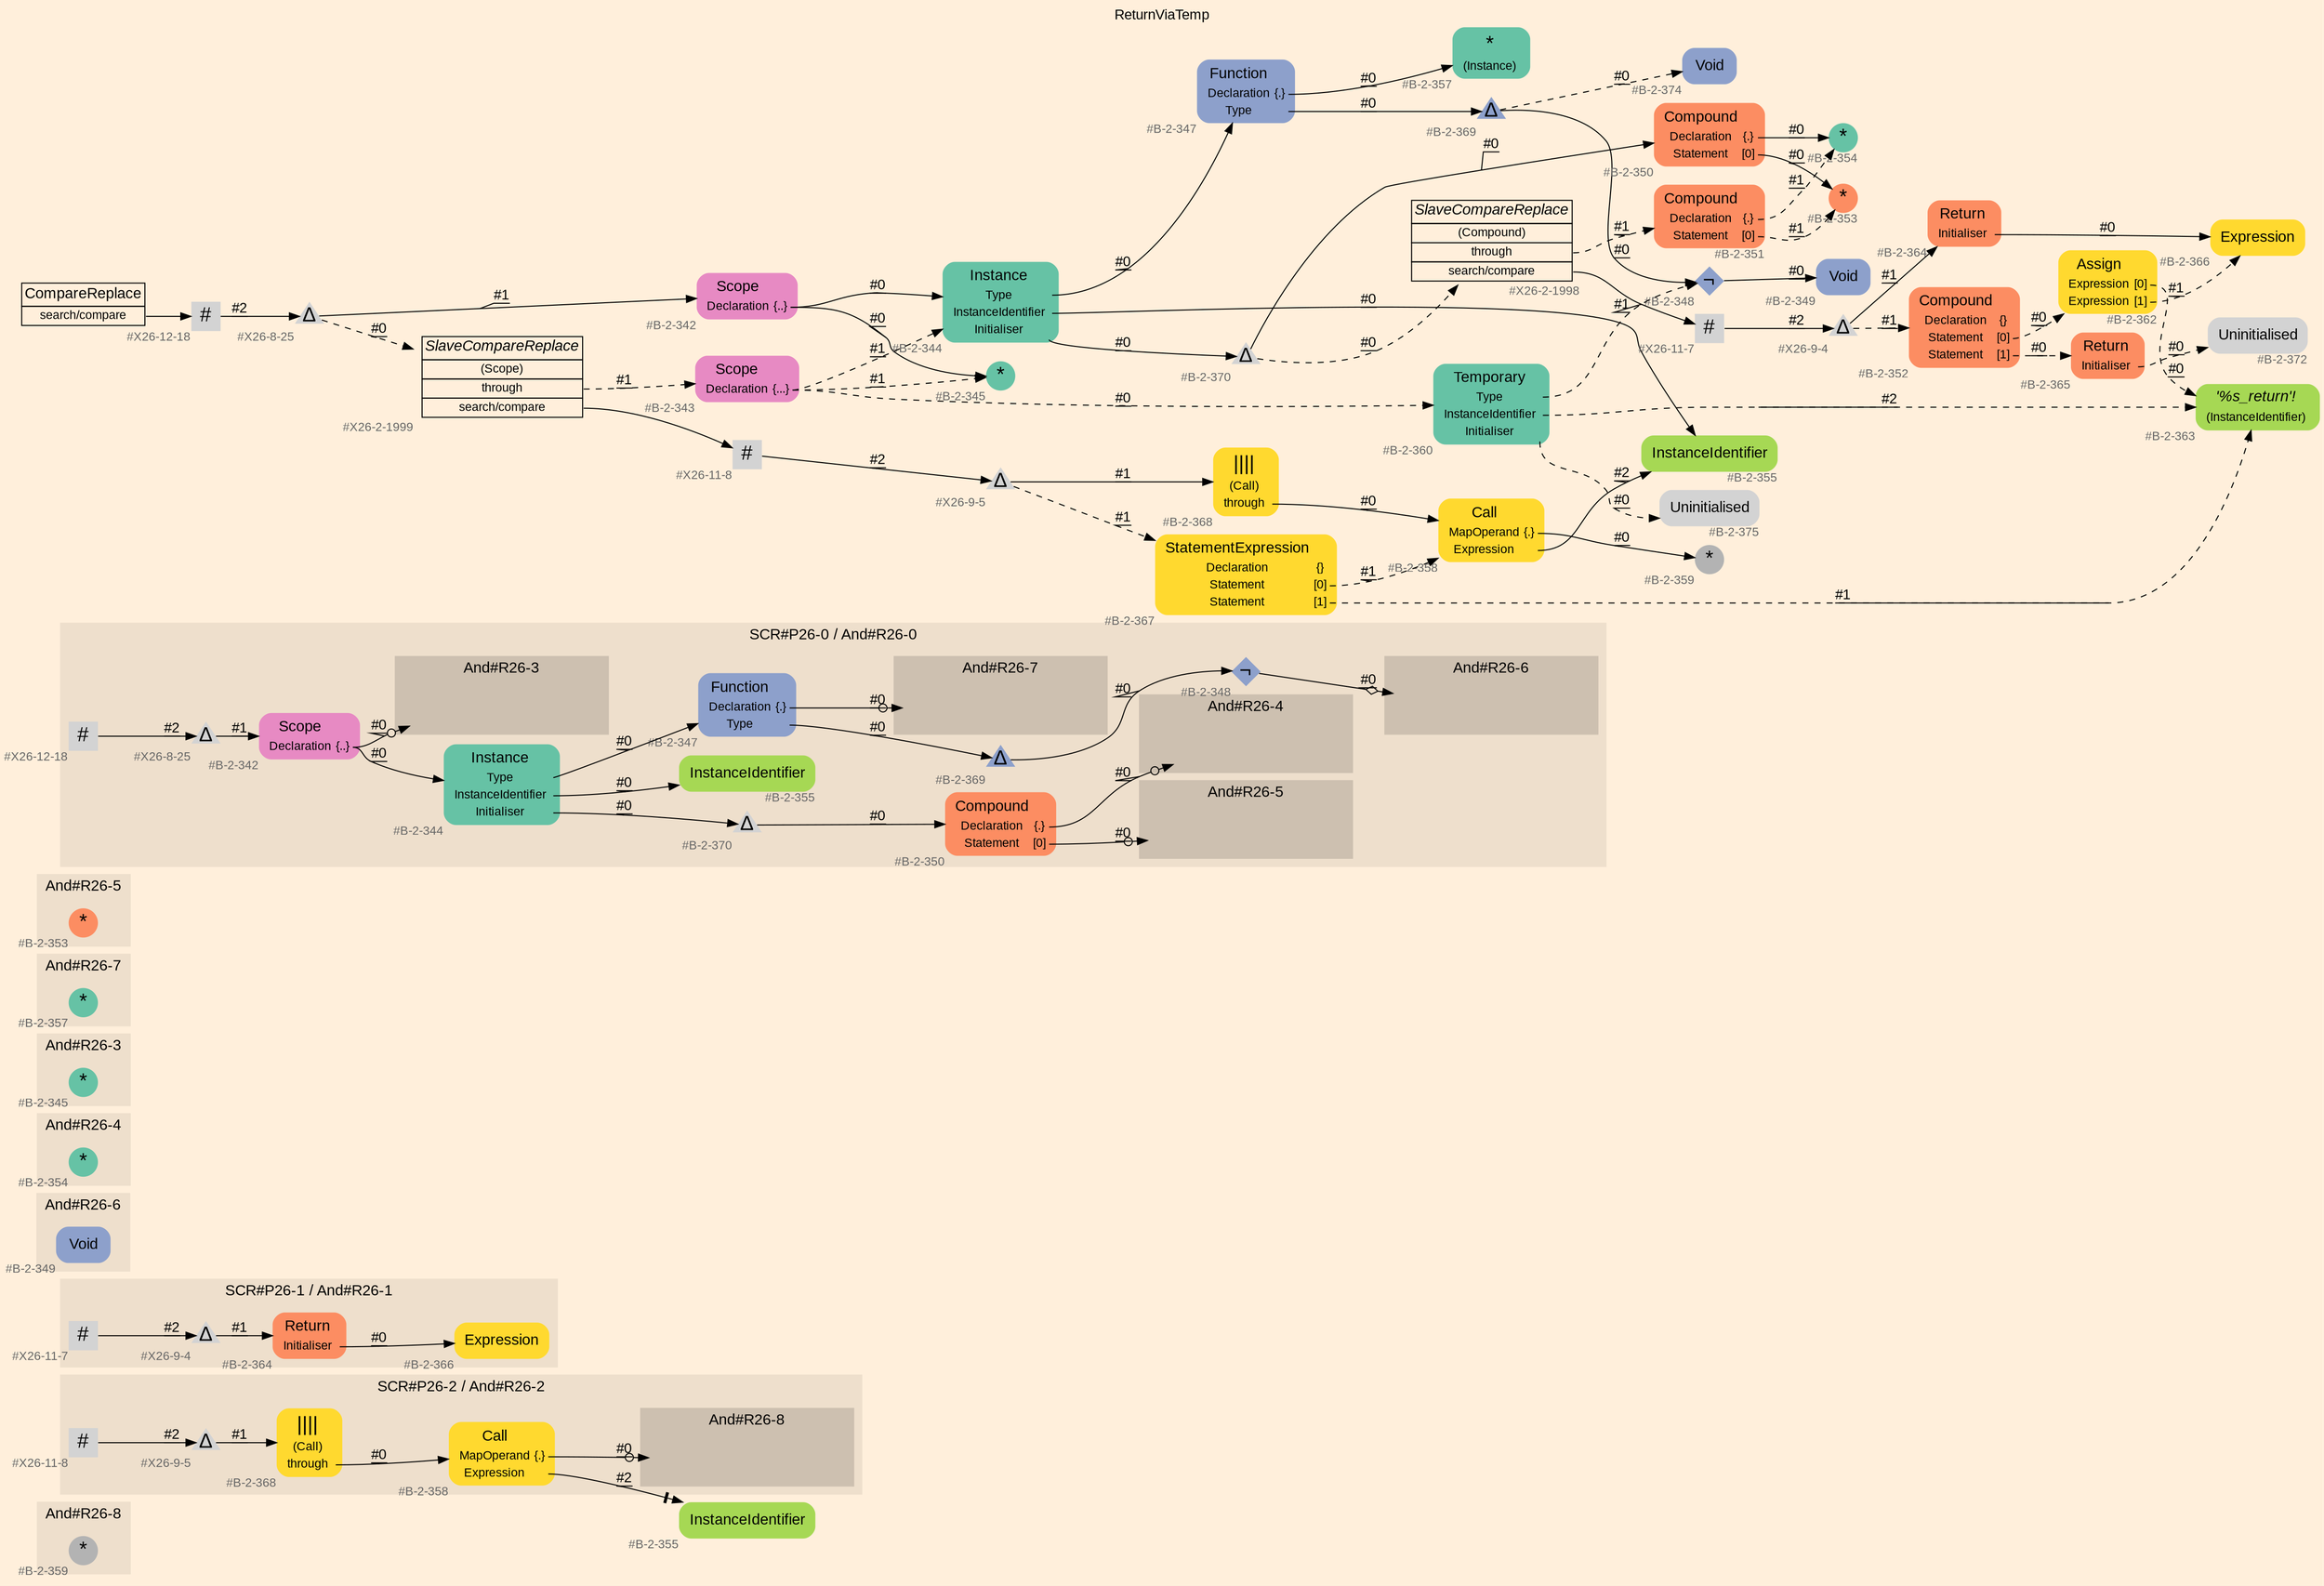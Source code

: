 digraph "ReturnViaTemp" {
label = "ReturnViaTemp"
labelloc = t
graph [
    rankdir = "LR"
    ranksep = 0.3
    bgcolor = antiquewhite1
    color = black
    fontcolor = black
    fontname = "Arial"
];
node [
    fontname = "Arial"
];
edge [
    fontname = "Arial"
];

// -------------------- figure And#R26-8 --------------------
// -------- region And#R26-8 ----------
subgraph "clusterAnd#R26-8" {
    label = "And#R26-8"
    style = "filled"
    color = antiquewhite2
    fontsize = "15"
    // -------- block And#R26-8/#B-2-359 ----------
    "And#R26-8/#B-2-359" [
        fillcolor = "/set28/8"
        xlabel = "#B-2-359"
        fontsize = "12"
        fontcolor = grey40
        shape = "circle"
        label = <<FONT COLOR="black" POINT-SIZE="20">*</FONT>>
        style = "filled"
        penwidth = 0.0
        fixedsize = true
        width = 0.4
        height = 0.4
    ];
    
}


// -------------------- figure And#R26-2 --------------------
// -------- region And#R26-2 ----------
subgraph "clusterAnd#R26-2" {
    label = "SCR#P26-2 / And#R26-2"
    style = "filled"
    color = antiquewhite2
    fontsize = "15"
    // -------- block And#R26-2/#B-2-368 ----------
    "And#R26-2/#B-2-368" [
        fillcolor = "/set28/6"
        xlabel = "#B-2-368"
        fontsize = "12"
        fontcolor = grey40
        shape = "plaintext"
        label = <<TABLE BORDER="0" CELLBORDER="0" CELLSPACING="0">
         <TR><TD><FONT COLOR="black" POINT-SIZE="20">||||</FONT></TD></TR>
         <TR><TD><FONT COLOR="black" POINT-SIZE="12">(Call)</FONT></TD><TD PORT="port0"></TD></TR>
         <TR><TD><FONT COLOR="black" POINT-SIZE="12">through</FONT></TD><TD PORT="port1"></TD></TR>
        </TABLE>>
        style = "rounded,filled"
    ];
    
    // -------- block And#R26-2/#B-2-358 ----------
    "And#R26-2/#B-2-358" [
        fillcolor = "/set28/6"
        xlabel = "#B-2-358"
        fontsize = "12"
        fontcolor = grey40
        shape = "plaintext"
        label = <<TABLE BORDER="0" CELLBORDER="0" CELLSPACING="0">
         <TR><TD><FONT COLOR="black" POINT-SIZE="15">Call</FONT></TD></TR>
         <TR><TD><FONT COLOR="black" POINT-SIZE="12">MapOperand</FONT></TD><TD PORT="port0"><FONT COLOR="black" POINT-SIZE="12">{.}</FONT></TD></TR>
         <TR><TD><FONT COLOR="black" POINT-SIZE="12">Expression</FONT></TD><TD PORT="port1"></TD></TR>
        </TABLE>>
        style = "rounded,filled"
    ];
    
    // -------- block And#R26-2/#X26-11-8 ----------
    "And#R26-2/#X26-11-8" [
        xlabel = "#X26-11-8"
        fontsize = "12"
        fontcolor = grey40
        shape = "square"
        label = <<FONT COLOR="black" POINT-SIZE="20">#</FONT>>
        style = "filled"
        penwidth = 0.0
        fixedsize = true
        width = 0.4
        height = 0.4
    ];
    
    // -------- block And#R26-2/#X26-9-5 ----------
    "And#R26-2/#X26-9-5" [
        xlabel = "#X26-9-5"
        fontsize = "12"
        fontcolor = grey40
        shape = "triangle"
        label = <<FONT COLOR="black" POINT-SIZE="20">Δ</FONT>>
        style = "filled"
        penwidth = 0.0
        fixedsize = true
        width = 0.4
        height = 0.4
    ];
    
    // -------- region And#R26-2/And#R26-8 ----------
    subgraph "clusterAnd#R26-2/And#R26-8" {
        label = "And#R26-8"
        style = "filled"
        color = antiquewhite3
        fontsize = "15"
        // -------- block And#R26-2/And#R26-8/#B-2-359 ----------
        "And#R26-2/And#R26-8/#B-2-359" [
            fillcolor = "/set28/8"
            xlabel = "#B-2-359"
            fontsize = "12"
            fontcolor = grey40
            shape = "none"
            style = "invisible"
        ];
        
    }
    
}

// -------- block And#R26-2/#B-2-355 ----------
"And#R26-2/#B-2-355" [
    fillcolor = "/set28/5"
    xlabel = "#B-2-355"
    fontsize = "12"
    fontcolor = grey40
    shape = "plaintext"
    label = <<TABLE BORDER="0" CELLBORDER="0" CELLSPACING="0">
     <TR><TD><FONT COLOR="black" POINT-SIZE="15">InstanceIdentifier</FONT></TD></TR>
    </TABLE>>
    style = "rounded,filled"
];

"And#R26-2/#B-2-368":port1 -> "And#R26-2/#B-2-358" [
    label = "#0"
    decorate = true
    color = black
    fontcolor = black
];

"And#R26-2/#B-2-358":port0 -> "And#R26-2/And#R26-8/#B-2-359" [
    arrowhead="normalnoneodot"
    label = "#0"
    decorate = true
    color = black
    fontcolor = black
];

"And#R26-2/#B-2-358":port1 -> "And#R26-2/#B-2-355" [
    arrowhead="normalnonetee"
    label = "#2"
    decorate = true
    color = black
    fontcolor = black
];

"And#R26-2/#X26-11-8" -> "And#R26-2/#X26-9-5" [
    label = "#2"
    decorate = true
    color = black
    fontcolor = black
];

"And#R26-2/#X26-9-5" -> "And#R26-2/#B-2-368" [
    label = "#1"
    decorate = true
    color = black
    fontcolor = black
];


// -------------------- figure And#R26-1 --------------------
// -------- region And#R26-1 ----------
subgraph "clusterAnd#R26-1" {
    label = "SCR#P26-1 / And#R26-1"
    style = "filled"
    color = antiquewhite2
    fontsize = "15"
    // -------- block And#R26-1/#B-2-366 ----------
    "And#R26-1/#B-2-366" [
        fillcolor = "/set28/6"
        xlabel = "#B-2-366"
        fontsize = "12"
        fontcolor = grey40
        shape = "plaintext"
        label = <<TABLE BORDER="0" CELLBORDER="0" CELLSPACING="0">
         <TR><TD><FONT COLOR="black" POINT-SIZE="15">Expression</FONT></TD></TR>
        </TABLE>>
        style = "rounded,filled"
    ];
    
    // -------- block And#R26-1/#X26-11-7 ----------
    "And#R26-1/#X26-11-7" [
        xlabel = "#X26-11-7"
        fontsize = "12"
        fontcolor = grey40
        shape = "square"
        label = <<FONT COLOR="black" POINT-SIZE="20">#</FONT>>
        style = "filled"
        penwidth = 0.0
        fixedsize = true
        width = 0.4
        height = 0.4
    ];
    
    // -------- block And#R26-1/#B-2-364 ----------
    "And#R26-1/#B-2-364" [
        fillcolor = "/set28/2"
        xlabel = "#B-2-364"
        fontsize = "12"
        fontcolor = grey40
        shape = "plaintext"
        label = <<TABLE BORDER="0" CELLBORDER="0" CELLSPACING="0">
         <TR><TD><FONT COLOR="black" POINT-SIZE="15">Return</FONT></TD></TR>
         <TR><TD><FONT COLOR="black" POINT-SIZE="12">Initialiser</FONT></TD><TD PORT="port0"></TD></TR>
        </TABLE>>
        style = "rounded,filled"
    ];
    
    // -------- block And#R26-1/#X26-9-4 ----------
    "And#R26-1/#X26-9-4" [
        xlabel = "#X26-9-4"
        fontsize = "12"
        fontcolor = grey40
        shape = "triangle"
        label = <<FONT COLOR="black" POINT-SIZE="20">Δ</FONT>>
        style = "filled"
        penwidth = 0.0
        fixedsize = true
        width = 0.4
        height = 0.4
    ];
    
}

"And#R26-1/#X26-11-7" -> "And#R26-1/#X26-9-4" [
    label = "#2"
    decorate = true
    color = black
    fontcolor = black
];

"And#R26-1/#B-2-364":port0 -> "And#R26-1/#B-2-366" [
    label = "#0"
    decorate = true
    color = black
    fontcolor = black
];

"And#R26-1/#X26-9-4" -> "And#R26-1/#B-2-364" [
    label = "#1"
    decorate = true
    color = black
    fontcolor = black
];


// -------------------- figure And#R26-6 --------------------
// -------- region And#R26-6 ----------
subgraph "clusterAnd#R26-6" {
    label = "And#R26-6"
    style = "filled"
    color = antiquewhite2
    fontsize = "15"
    // -------- block And#R26-6/#B-2-349 ----------
    "And#R26-6/#B-2-349" [
        fillcolor = "/set28/3"
        xlabel = "#B-2-349"
        fontsize = "12"
        fontcolor = grey40
        shape = "plaintext"
        label = <<TABLE BORDER="0" CELLBORDER="0" CELLSPACING="0">
         <TR><TD><FONT COLOR="black" POINT-SIZE="15">Void</FONT></TD></TR>
        </TABLE>>
        style = "rounded,filled"
    ];
    
}


// -------------------- figure And#R26-4 --------------------
// -------- region And#R26-4 ----------
subgraph "clusterAnd#R26-4" {
    label = "And#R26-4"
    style = "filled"
    color = antiquewhite2
    fontsize = "15"
    // -------- block And#R26-4/#B-2-354 ----------
    "And#R26-4/#B-2-354" [
        fillcolor = "/set28/1"
        xlabel = "#B-2-354"
        fontsize = "12"
        fontcolor = grey40
        shape = "circle"
        label = <<FONT COLOR="black" POINT-SIZE="20">*</FONT>>
        style = "filled"
        penwidth = 0.0
        fixedsize = true
        width = 0.4
        height = 0.4
    ];
    
}


// -------------------- figure And#R26-3 --------------------
// -------- region And#R26-3 ----------
subgraph "clusterAnd#R26-3" {
    label = "And#R26-3"
    style = "filled"
    color = antiquewhite2
    fontsize = "15"
    // -------- block And#R26-3/#B-2-345 ----------
    "And#R26-3/#B-2-345" [
        fillcolor = "/set28/1"
        xlabel = "#B-2-345"
        fontsize = "12"
        fontcolor = grey40
        shape = "circle"
        label = <<FONT COLOR="black" POINT-SIZE="20">*</FONT>>
        style = "filled"
        penwidth = 0.0
        fixedsize = true
        width = 0.4
        height = 0.4
    ];
    
}


// -------------------- figure And#R26-7 --------------------
// -------- region And#R26-7 ----------
subgraph "clusterAnd#R26-7" {
    label = "And#R26-7"
    style = "filled"
    color = antiquewhite2
    fontsize = "15"
    // -------- block And#R26-7/#B-2-357 ----------
    "And#R26-7/#B-2-357" [
        fillcolor = "/set28/1"
        xlabel = "#B-2-357"
        fontsize = "12"
        fontcolor = grey40
        shape = "circle"
        label = <<FONT COLOR="black" POINT-SIZE="20">*</FONT>>
        style = "filled"
        penwidth = 0.0
        fixedsize = true
        width = 0.4
        height = 0.4
    ];
    
}


// -------------------- figure And#R26-5 --------------------
// -------- region And#R26-5 ----------
subgraph "clusterAnd#R26-5" {
    label = "And#R26-5"
    style = "filled"
    color = antiquewhite2
    fontsize = "15"
    // -------- block And#R26-5/#B-2-353 ----------
    "And#R26-5/#B-2-353" [
        fillcolor = "/set28/2"
        xlabel = "#B-2-353"
        fontsize = "12"
        fontcolor = grey40
        shape = "circle"
        label = <<FONT COLOR="black" POINT-SIZE="20">*</FONT>>
        style = "filled"
        penwidth = 0.0
        fixedsize = true
        width = 0.4
        height = 0.4
    ];
    
}


// -------------------- figure And#R26-0 --------------------
// -------- region And#R26-0 ----------
subgraph "clusterAnd#R26-0" {
    label = "SCR#P26-0 / And#R26-0"
    style = "filled"
    color = antiquewhite2
    fontsize = "15"
    // -------- block And#R26-0/#B-2-342 ----------
    "And#R26-0/#B-2-342" [
        fillcolor = "/set28/4"
        xlabel = "#B-2-342"
        fontsize = "12"
        fontcolor = grey40
        shape = "plaintext"
        label = <<TABLE BORDER="0" CELLBORDER="0" CELLSPACING="0">
         <TR><TD><FONT COLOR="black" POINT-SIZE="15">Scope</FONT></TD></TR>
         <TR><TD><FONT COLOR="black" POINT-SIZE="12">Declaration</FONT></TD><TD PORT="port0"><FONT COLOR="black" POINT-SIZE="12">{..}</FONT></TD></TR>
        </TABLE>>
        style = "rounded,filled"
    ];
    
    // -------- block And#R26-0/#B-2-370 ----------
    "And#R26-0/#B-2-370" [
        xlabel = "#B-2-370"
        fontsize = "12"
        fontcolor = grey40
        shape = "triangle"
        label = <<FONT COLOR="black" POINT-SIZE="20">Δ</FONT>>
        style = "filled"
        penwidth = 0.0
        fixedsize = true
        width = 0.4
        height = 0.4
    ];
    
    // -------- block And#R26-0/#B-2-369 ----------
    "And#R26-0/#B-2-369" [
        fillcolor = "/set28/3"
        xlabel = "#B-2-369"
        fontsize = "12"
        fontcolor = grey40
        shape = "triangle"
        label = <<FONT COLOR="black" POINT-SIZE="20">Δ</FONT>>
        style = "filled"
        penwidth = 0.0
        fixedsize = true
        width = 0.4
        height = 0.4
    ];
    
    // -------- block And#R26-0/#B-2-355 ----------
    "And#R26-0/#B-2-355" [
        fillcolor = "/set28/5"
        xlabel = "#B-2-355"
        fontsize = "12"
        fontcolor = grey40
        shape = "plaintext"
        label = <<TABLE BORDER="0" CELLBORDER="0" CELLSPACING="0">
         <TR><TD><FONT COLOR="black" POINT-SIZE="15">InstanceIdentifier</FONT></TD></TR>
        </TABLE>>
        style = "rounded,filled"
    ];
    
    // -------- block And#R26-0/#X26-12-18 ----------
    "And#R26-0/#X26-12-18" [
        xlabel = "#X26-12-18"
        fontsize = "12"
        fontcolor = grey40
        shape = "square"
        label = <<FONT COLOR="black" POINT-SIZE="20">#</FONT>>
        style = "filled"
        penwidth = 0.0
        fixedsize = true
        width = 0.4
        height = 0.4
    ];
    
    // -------- block And#R26-0/#B-2-348 ----------
    "And#R26-0/#B-2-348" [
        fillcolor = "/set28/3"
        xlabel = "#B-2-348"
        fontsize = "12"
        fontcolor = grey40
        shape = "diamond"
        label = <<FONT COLOR="black" POINT-SIZE="20">¬</FONT>>
        style = "filled"
        penwidth = 0.0
        fixedsize = true
        width = 0.4
        height = 0.4
    ];
    
    // -------- block And#R26-0/#B-2-347 ----------
    "And#R26-0/#B-2-347" [
        fillcolor = "/set28/3"
        xlabel = "#B-2-347"
        fontsize = "12"
        fontcolor = grey40
        shape = "plaintext"
        label = <<TABLE BORDER="0" CELLBORDER="0" CELLSPACING="0">
         <TR><TD><FONT COLOR="black" POINT-SIZE="15">Function</FONT></TD></TR>
         <TR><TD><FONT COLOR="black" POINT-SIZE="12">Declaration</FONT></TD><TD PORT="port0"><FONT COLOR="black" POINT-SIZE="12">{.}</FONT></TD></TR>
         <TR><TD><FONT COLOR="black" POINT-SIZE="12">Type</FONT></TD><TD PORT="port1"></TD></TR>
        </TABLE>>
        style = "rounded,filled"
    ];
    
    // -------- block And#R26-0/#B-2-344 ----------
    "And#R26-0/#B-2-344" [
        fillcolor = "/set28/1"
        xlabel = "#B-2-344"
        fontsize = "12"
        fontcolor = grey40
        shape = "plaintext"
        label = <<TABLE BORDER="0" CELLBORDER="0" CELLSPACING="0">
         <TR><TD><FONT COLOR="black" POINT-SIZE="15">Instance</FONT></TD></TR>
         <TR><TD><FONT COLOR="black" POINT-SIZE="12">Type</FONT></TD><TD PORT="port0"></TD></TR>
         <TR><TD><FONT COLOR="black" POINT-SIZE="12">InstanceIdentifier</FONT></TD><TD PORT="port1"></TD></TR>
         <TR><TD><FONT COLOR="black" POINT-SIZE="12">Initialiser</FONT></TD><TD PORT="port2"></TD></TR>
        </TABLE>>
        style = "rounded,filled"
    ];
    
    // -------- block And#R26-0/#X26-8-25 ----------
    "And#R26-0/#X26-8-25" [
        xlabel = "#X26-8-25"
        fontsize = "12"
        fontcolor = grey40
        shape = "triangle"
        label = <<FONT COLOR="black" POINT-SIZE="20">Δ</FONT>>
        style = "filled"
        penwidth = 0.0
        fixedsize = true
        width = 0.4
        height = 0.4
    ];
    
    // -------- block And#R26-0/#B-2-350 ----------
    "And#R26-0/#B-2-350" [
        fillcolor = "/set28/2"
        xlabel = "#B-2-350"
        fontsize = "12"
        fontcolor = grey40
        shape = "plaintext"
        label = <<TABLE BORDER="0" CELLBORDER="0" CELLSPACING="0">
         <TR><TD><FONT COLOR="black" POINT-SIZE="15">Compound</FONT></TD></TR>
         <TR><TD><FONT COLOR="black" POINT-SIZE="12">Declaration</FONT></TD><TD PORT="port0"><FONT COLOR="black" POINT-SIZE="12">{.}</FONT></TD></TR>
         <TR><TD><FONT COLOR="black" POINT-SIZE="12">Statement</FONT></TD><TD PORT="port1"><FONT COLOR="black" POINT-SIZE="12">[0]</FONT></TD></TR>
        </TABLE>>
        style = "rounded,filled"
    ];
    
    // -------- region And#R26-0/And#R26-3 ----------
    subgraph "clusterAnd#R26-0/And#R26-3" {
        label = "And#R26-3"
        style = "filled"
        color = antiquewhite3
        fontsize = "15"
        // -------- block And#R26-0/And#R26-3/#B-2-345 ----------
        "And#R26-0/And#R26-3/#B-2-345" [
            fillcolor = "/set28/1"
            xlabel = "#B-2-345"
            fontsize = "12"
            fontcolor = grey40
            shape = "none"
            style = "invisible"
        ];
        
    }
    
    // -------- region And#R26-0/And#R26-4 ----------
    subgraph "clusterAnd#R26-0/And#R26-4" {
        label = "And#R26-4"
        style = "filled"
        color = antiquewhite3
        fontsize = "15"
        // -------- block And#R26-0/And#R26-4/#B-2-354 ----------
        "And#R26-0/And#R26-4/#B-2-354" [
            fillcolor = "/set28/1"
            xlabel = "#B-2-354"
            fontsize = "12"
            fontcolor = grey40
            shape = "none"
            style = "invisible"
        ];
        
    }
    
    // -------- region And#R26-0/And#R26-5 ----------
    subgraph "clusterAnd#R26-0/And#R26-5" {
        label = "And#R26-5"
        style = "filled"
        color = antiquewhite3
        fontsize = "15"
        // -------- block And#R26-0/And#R26-5/#B-2-353 ----------
        "And#R26-0/And#R26-5/#B-2-353" [
            fillcolor = "/set28/2"
            xlabel = "#B-2-353"
            fontsize = "12"
            fontcolor = grey40
            shape = "none"
            style = "invisible"
        ];
        
    }
    
    // -------- region And#R26-0/And#R26-6 ----------
    subgraph "clusterAnd#R26-0/And#R26-6" {
        label = "And#R26-6"
        style = "filled"
        color = antiquewhite3
        fontsize = "15"
        // -------- block And#R26-0/And#R26-6/#B-2-349 ----------
        "And#R26-0/And#R26-6/#B-2-349" [
            fillcolor = "/set28/3"
            xlabel = "#B-2-349"
            fontsize = "12"
            fontcolor = grey40
            shape = "none"
            style = "invisible"
        ];
        
    }
    
    // -------- region And#R26-0/And#R26-7 ----------
    subgraph "clusterAnd#R26-0/And#R26-7" {
        label = "And#R26-7"
        style = "filled"
        color = antiquewhite3
        fontsize = "15"
        // -------- block And#R26-0/And#R26-7/#B-2-357 ----------
        "And#R26-0/And#R26-7/#B-2-357" [
            fillcolor = "/set28/1"
            xlabel = "#B-2-357"
            fontsize = "12"
            fontcolor = grey40
            shape = "none"
            style = "invisible"
        ];
        
    }
    
}

"And#R26-0/#B-2-342":port0 -> "And#R26-0/And#R26-3/#B-2-345" [
    arrowhead="normalnoneodot"
    label = "#0"
    decorate = true
    color = black
    fontcolor = black
];

"And#R26-0/#B-2-342":port0 -> "And#R26-0/#B-2-344" [
    label = "#0"
    decorate = true
    color = black
    fontcolor = black
];

"And#R26-0/#B-2-370" -> "And#R26-0/#B-2-350" [
    label = "#0"
    decorate = true
    color = black
    fontcolor = black
];

"And#R26-0/#B-2-369" -> "And#R26-0/#B-2-348" [
    label = "#0"
    decorate = true
    color = black
    fontcolor = black
];

"And#R26-0/#X26-12-18" -> "And#R26-0/#X26-8-25" [
    label = "#2"
    decorate = true
    color = black
    fontcolor = black
];

"And#R26-0/#B-2-348" -> "And#R26-0/And#R26-6/#B-2-349" [
    arrowhead="normalnoneodiamond"
    label = "#0"
    decorate = true
    color = black
    fontcolor = black
];

"And#R26-0/#B-2-347":port0 -> "And#R26-0/And#R26-7/#B-2-357" [
    arrowhead="normalnoneodot"
    label = "#0"
    decorate = true
    color = black
    fontcolor = black
];

"And#R26-0/#B-2-347":port1 -> "And#R26-0/#B-2-369" [
    label = "#0"
    decorate = true
    color = black
    fontcolor = black
];

"And#R26-0/#B-2-344":port0 -> "And#R26-0/#B-2-347" [
    label = "#0"
    decorate = true
    color = black
    fontcolor = black
];

"And#R26-0/#B-2-344":port1 -> "And#R26-0/#B-2-355" [
    label = "#0"
    decorate = true
    color = black
    fontcolor = black
];

"And#R26-0/#B-2-344":port2 -> "And#R26-0/#B-2-370" [
    label = "#0"
    decorate = true
    color = black
    fontcolor = black
];

"And#R26-0/#X26-8-25" -> "And#R26-0/#B-2-342" [
    label = "#1"
    decorate = true
    color = black
    fontcolor = black
];

"And#R26-0/#B-2-350":port0 -> "And#R26-0/And#R26-4/#B-2-354" [
    arrowhead="normalnoneodot"
    label = "#0"
    decorate = true
    color = black
    fontcolor = black
];

"And#R26-0/#B-2-350":port1 -> "And#R26-0/And#R26-5/#B-2-353" [
    arrowhead="normalnoneodot"
    label = "#0"
    decorate = true
    color = black
    fontcolor = black
];


// -------------------- transformation figure --------------------
// -------- block CR#X26-10-26 ----------
"CR#X26-10-26" [
    fillcolor = antiquewhite1
    fontsize = "12"
    fontcolor = grey40
    shape = "plaintext"
    label = <<TABLE BORDER="0" CELLBORDER="1" CELLSPACING="0">
     <TR><TD><FONT COLOR="black" POINT-SIZE="15">CompareReplace</FONT></TD></TR>
     <TR><TD PORT="port0"><FONT COLOR="black" POINT-SIZE="12">search/compare</FONT></TD></TR>
    </TABLE>>
    style = "filled"
    color = black
];

// -------- block #X26-12-18 ----------
"#X26-12-18" [
    xlabel = "#X26-12-18"
    fontsize = "12"
    fontcolor = grey40
    shape = "square"
    label = <<FONT COLOR="black" POINT-SIZE="20">#</FONT>>
    style = "filled"
    penwidth = 0.0
    fixedsize = true
    width = 0.4
    height = 0.4
];

// -------- block #X26-8-25 ----------
"#X26-8-25" [
    xlabel = "#X26-8-25"
    fontsize = "12"
    fontcolor = grey40
    shape = "triangle"
    label = <<FONT COLOR="black" POINT-SIZE="20">Δ</FONT>>
    style = "filled"
    penwidth = 0.0
    fixedsize = true
    width = 0.4
    height = 0.4
];

// -------- block #B-2-342 ----------
"#B-2-342" [
    fillcolor = "/set28/4"
    xlabel = "#B-2-342"
    fontsize = "12"
    fontcolor = grey40
    shape = "plaintext"
    label = <<TABLE BORDER="0" CELLBORDER="0" CELLSPACING="0">
     <TR><TD><FONT COLOR="black" POINT-SIZE="15">Scope</FONT></TD></TR>
     <TR><TD><FONT COLOR="black" POINT-SIZE="12">Declaration</FONT></TD><TD PORT="port0"><FONT COLOR="black" POINT-SIZE="12">{..}</FONT></TD></TR>
    </TABLE>>
    style = "rounded,filled"
];

// -------- block #B-2-345 ----------
"#B-2-345" [
    fillcolor = "/set28/1"
    xlabel = "#B-2-345"
    fontsize = "12"
    fontcolor = grey40
    shape = "circle"
    label = <<FONT COLOR="black" POINT-SIZE="20">*</FONT>>
    style = "filled"
    penwidth = 0.0
    fixedsize = true
    width = 0.4
    height = 0.4
];

// -------- block #B-2-344 ----------
"#B-2-344" [
    fillcolor = "/set28/1"
    xlabel = "#B-2-344"
    fontsize = "12"
    fontcolor = grey40
    shape = "plaintext"
    label = <<TABLE BORDER="0" CELLBORDER="0" CELLSPACING="0">
     <TR><TD><FONT COLOR="black" POINT-SIZE="15">Instance</FONT></TD></TR>
     <TR><TD><FONT COLOR="black" POINT-SIZE="12">Type</FONT></TD><TD PORT="port0"></TD></TR>
     <TR><TD><FONT COLOR="black" POINT-SIZE="12">InstanceIdentifier</FONT></TD><TD PORT="port1"></TD></TR>
     <TR><TD><FONT COLOR="black" POINT-SIZE="12">Initialiser</FONT></TD><TD PORT="port2"></TD></TR>
    </TABLE>>
    style = "rounded,filled"
];

// -------- block #B-2-347 ----------
"#B-2-347" [
    fillcolor = "/set28/3"
    xlabel = "#B-2-347"
    fontsize = "12"
    fontcolor = grey40
    shape = "plaintext"
    label = <<TABLE BORDER="0" CELLBORDER="0" CELLSPACING="0">
     <TR><TD><FONT COLOR="black" POINT-SIZE="15">Function</FONT></TD></TR>
     <TR><TD><FONT COLOR="black" POINT-SIZE="12">Declaration</FONT></TD><TD PORT="port0"><FONT COLOR="black" POINT-SIZE="12">{.}</FONT></TD></TR>
     <TR><TD><FONT COLOR="black" POINT-SIZE="12">Type</FONT></TD><TD PORT="port1"></TD></TR>
    </TABLE>>
    style = "rounded,filled"
];

// -------- block #B-2-357 ----------
"#B-2-357" [
    fillcolor = "/set28/1"
    xlabel = "#B-2-357"
    fontsize = "12"
    fontcolor = grey40
    shape = "plaintext"
    label = <<TABLE BORDER="0" CELLBORDER="0" CELLSPACING="0">
     <TR><TD><FONT COLOR="black" POINT-SIZE="20">*</FONT></TD></TR>
     <TR><TD><FONT COLOR="black" POINT-SIZE="12">(Instance)</FONT></TD><TD PORT="port0"></TD></TR>
    </TABLE>>
    style = "rounded,filled"
];

// -------- block #B-2-369 ----------
"#B-2-369" [
    fillcolor = "/set28/3"
    xlabel = "#B-2-369"
    fontsize = "12"
    fontcolor = grey40
    shape = "triangle"
    label = <<FONT COLOR="black" POINT-SIZE="20">Δ</FONT>>
    style = "filled"
    penwidth = 0.0
    fixedsize = true
    width = 0.4
    height = 0.4
];

// -------- block #B-2-348 ----------
"#B-2-348" [
    fillcolor = "/set28/3"
    xlabel = "#B-2-348"
    fontsize = "12"
    fontcolor = grey40
    shape = "diamond"
    label = <<FONT COLOR="black" POINT-SIZE="20">¬</FONT>>
    style = "filled"
    penwidth = 0.0
    fixedsize = true
    width = 0.4
    height = 0.4
];

// -------- block #B-2-349 ----------
"#B-2-349" [
    fillcolor = "/set28/3"
    xlabel = "#B-2-349"
    fontsize = "12"
    fontcolor = grey40
    shape = "plaintext"
    label = <<TABLE BORDER="0" CELLBORDER="0" CELLSPACING="0">
     <TR><TD><FONT COLOR="black" POINT-SIZE="15">Void</FONT></TD></TR>
    </TABLE>>
    style = "rounded,filled"
];

// -------- block #B-2-374 ----------
"#B-2-374" [
    fillcolor = "/set28/3"
    xlabel = "#B-2-374"
    fontsize = "12"
    fontcolor = grey40
    shape = "plaintext"
    label = <<TABLE BORDER="0" CELLBORDER="0" CELLSPACING="0">
     <TR><TD><FONT COLOR="black" POINT-SIZE="15">Void</FONT></TD></TR>
    </TABLE>>
    style = "rounded,filled"
];

// -------- block #B-2-355 ----------
"#B-2-355" [
    fillcolor = "/set28/5"
    xlabel = "#B-2-355"
    fontsize = "12"
    fontcolor = grey40
    shape = "plaintext"
    label = <<TABLE BORDER="0" CELLBORDER="0" CELLSPACING="0">
     <TR><TD><FONT COLOR="black" POINT-SIZE="15">InstanceIdentifier</FONT></TD></TR>
    </TABLE>>
    style = "rounded,filled"
];

// -------- block #B-2-370 ----------
"#B-2-370" [
    xlabel = "#B-2-370"
    fontsize = "12"
    fontcolor = grey40
    shape = "triangle"
    label = <<FONT COLOR="black" POINT-SIZE="20">Δ</FONT>>
    style = "filled"
    penwidth = 0.0
    fixedsize = true
    width = 0.4
    height = 0.4
];

// -------- block #B-2-350 ----------
"#B-2-350" [
    fillcolor = "/set28/2"
    xlabel = "#B-2-350"
    fontsize = "12"
    fontcolor = grey40
    shape = "plaintext"
    label = <<TABLE BORDER="0" CELLBORDER="0" CELLSPACING="0">
     <TR><TD><FONT COLOR="black" POINT-SIZE="15">Compound</FONT></TD></TR>
     <TR><TD><FONT COLOR="black" POINT-SIZE="12">Declaration</FONT></TD><TD PORT="port0"><FONT COLOR="black" POINT-SIZE="12">{.}</FONT></TD></TR>
     <TR><TD><FONT COLOR="black" POINT-SIZE="12">Statement</FONT></TD><TD PORT="port1"><FONT COLOR="black" POINT-SIZE="12">[0]</FONT></TD></TR>
    </TABLE>>
    style = "rounded,filled"
];

// -------- block #B-2-354 ----------
"#B-2-354" [
    fillcolor = "/set28/1"
    xlabel = "#B-2-354"
    fontsize = "12"
    fontcolor = grey40
    shape = "circle"
    label = <<FONT COLOR="black" POINT-SIZE="20">*</FONT>>
    style = "filled"
    penwidth = 0.0
    fixedsize = true
    width = 0.4
    height = 0.4
];

// -------- block #B-2-353 ----------
"#B-2-353" [
    fillcolor = "/set28/2"
    xlabel = "#B-2-353"
    fontsize = "12"
    fontcolor = grey40
    shape = "circle"
    label = <<FONT COLOR="black" POINT-SIZE="20">*</FONT>>
    style = "filled"
    penwidth = 0.0
    fixedsize = true
    width = 0.4
    height = 0.4
];

// -------- block #X26-2-1998 ----------
"#X26-2-1998" [
    fillcolor = antiquewhite1
    xlabel = "#X26-2-1998"
    fontsize = "12"
    fontcolor = grey40
    shape = "plaintext"
    label = <<TABLE BORDER="0" CELLBORDER="1" CELLSPACING="0">
     <TR><TD><FONT COLOR="black" POINT-SIZE="15"><I>SlaveCompareReplace</I></FONT></TD></TR>
     <TR><TD PORT="port0"><FONT COLOR="black" POINT-SIZE="12">(Compound)</FONT></TD></TR>
     <TR><TD PORT="port1"><FONT COLOR="black" POINT-SIZE="12">through</FONT></TD></TR>
     <TR><TD PORT="port2"><FONT COLOR="black" POINT-SIZE="12">search/compare</FONT></TD></TR>
    </TABLE>>
    style = "filled"
    color = black
];

// -------- block #B-2-351 ----------
"#B-2-351" [
    fillcolor = "/set28/2"
    xlabel = "#B-2-351"
    fontsize = "12"
    fontcolor = grey40
    shape = "plaintext"
    label = <<TABLE BORDER="0" CELLBORDER="0" CELLSPACING="0">
     <TR><TD><FONT COLOR="black" POINT-SIZE="15">Compound</FONT></TD></TR>
     <TR><TD><FONT COLOR="black" POINT-SIZE="12">Declaration</FONT></TD><TD PORT="port0"><FONT COLOR="black" POINT-SIZE="12">{.}</FONT></TD></TR>
     <TR><TD><FONT COLOR="black" POINT-SIZE="12">Statement</FONT></TD><TD PORT="port1"><FONT COLOR="black" POINT-SIZE="12">[0]</FONT></TD></TR>
    </TABLE>>
    style = "rounded,filled"
];

// -------- block #X26-11-7 ----------
"#X26-11-7" [
    xlabel = "#X26-11-7"
    fontsize = "12"
    fontcolor = grey40
    shape = "square"
    label = <<FONT COLOR="black" POINT-SIZE="20">#</FONT>>
    style = "filled"
    penwidth = 0.0
    fixedsize = true
    width = 0.4
    height = 0.4
];

// -------- block #X26-9-4 ----------
"#X26-9-4" [
    xlabel = "#X26-9-4"
    fontsize = "12"
    fontcolor = grey40
    shape = "triangle"
    label = <<FONT COLOR="black" POINT-SIZE="20">Δ</FONT>>
    style = "filled"
    penwidth = 0.0
    fixedsize = true
    width = 0.4
    height = 0.4
];

// -------- block #B-2-364 ----------
"#B-2-364" [
    fillcolor = "/set28/2"
    xlabel = "#B-2-364"
    fontsize = "12"
    fontcolor = grey40
    shape = "plaintext"
    label = <<TABLE BORDER="0" CELLBORDER="0" CELLSPACING="0">
     <TR><TD><FONT COLOR="black" POINT-SIZE="15">Return</FONT></TD></TR>
     <TR><TD><FONT COLOR="black" POINT-SIZE="12">Initialiser</FONT></TD><TD PORT="port0"></TD></TR>
    </TABLE>>
    style = "rounded,filled"
];

// -------- block #B-2-366 ----------
"#B-2-366" [
    fillcolor = "/set28/6"
    xlabel = "#B-2-366"
    fontsize = "12"
    fontcolor = grey40
    shape = "plaintext"
    label = <<TABLE BORDER="0" CELLBORDER="0" CELLSPACING="0">
     <TR><TD><FONT COLOR="black" POINT-SIZE="15">Expression</FONT></TD></TR>
    </TABLE>>
    style = "rounded,filled"
];

// -------- block #B-2-352 ----------
"#B-2-352" [
    fillcolor = "/set28/2"
    xlabel = "#B-2-352"
    fontsize = "12"
    fontcolor = grey40
    shape = "plaintext"
    label = <<TABLE BORDER="0" CELLBORDER="0" CELLSPACING="0">
     <TR><TD><FONT COLOR="black" POINT-SIZE="15">Compound</FONT></TD></TR>
     <TR><TD><FONT COLOR="black" POINT-SIZE="12">Declaration</FONT></TD><TD PORT="port0"><FONT COLOR="black" POINT-SIZE="12">{}</FONT></TD></TR>
     <TR><TD><FONT COLOR="black" POINT-SIZE="12">Statement</FONT></TD><TD PORT="port1"><FONT COLOR="black" POINT-SIZE="12">[0]</FONT></TD></TR>
     <TR><TD><FONT COLOR="black" POINT-SIZE="12">Statement</FONT></TD><TD PORT="port2"><FONT COLOR="black" POINT-SIZE="12">[1]</FONT></TD></TR>
    </TABLE>>
    style = "rounded,filled"
];

// -------- block #B-2-362 ----------
"#B-2-362" [
    fillcolor = "/set28/6"
    xlabel = "#B-2-362"
    fontsize = "12"
    fontcolor = grey40
    shape = "plaintext"
    label = <<TABLE BORDER="0" CELLBORDER="0" CELLSPACING="0">
     <TR><TD><FONT COLOR="black" POINT-SIZE="15">Assign</FONT></TD></TR>
     <TR><TD><FONT COLOR="black" POINT-SIZE="12">Expression</FONT></TD><TD PORT="port0"><FONT COLOR="black" POINT-SIZE="12">[0]</FONT></TD></TR>
     <TR><TD><FONT COLOR="black" POINT-SIZE="12">Expression</FONT></TD><TD PORT="port1"><FONT COLOR="black" POINT-SIZE="12">[1]</FONT></TD></TR>
    </TABLE>>
    style = "rounded,filled"
];

// -------- block #B-2-363 ----------
"#B-2-363" [
    fillcolor = "/set28/5"
    xlabel = "#B-2-363"
    fontsize = "12"
    fontcolor = grey40
    shape = "plaintext"
    label = <<TABLE BORDER="0" CELLBORDER="0" CELLSPACING="0">
     <TR><TD><FONT COLOR="black" POINT-SIZE="15"><I>'%s_return'!</I></FONT></TD></TR>
     <TR><TD><FONT COLOR="black" POINT-SIZE="12">(InstanceIdentifier)</FONT></TD><TD PORT="port0"></TD></TR>
    </TABLE>>
    style = "rounded,filled"
];

// -------- block #B-2-365 ----------
"#B-2-365" [
    fillcolor = "/set28/2"
    xlabel = "#B-2-365"
    fontsize = "12"
    fontcolor = grey40
    shape = "plaintext"
    label = <<TABLE BORDER="0" CELLBORDER="0" CELLSPACING="0">
     <TR><TD><FONT COLOR="black" POINT-SIZE="15">Return</FONT></TD></TR>
     <TR><TD><FONT COLOR="black" POINT-SIZE="12">Initialiser</FONT></TD><TD PORT="port0"></TD></TR>
    </TABLE>>
    style = "rounded,filled"
];

// -------- block #B-2-372 ----------
"#B-2-372" [
    xlabel = "#B-2-372"
    fontsize = "12"
    fontcolor = grey40
    shape = "plaintext"
    label = <<TABLE BORDER="0" CELLBORDER="0" CELLSPACING="0">
     <TR><TD><FONT COLOR="black" POINT-SIZE="15">Uninitialised</FONT></TD></TR>
    </TABLE>>
    style = "rounded,filled"
];

// -------- block #X26-2-1999 ----------
"#X26-2-1999" [
    fillcolor = antiquewhite1
    xlabel = "#X26-2-1999"
    fontsize = "12"
    fontcolor = grey40
    shape = "plaintext"
    label = <<TABLE BORDER="0" CELLBORDER="1" CELLSPACING="0">
     <TR><TD><FONT COLOR="black" POINT-SIZE="15"><I>SlaveCompareReplace</I></FONT></TD></TR>
     <TR><TD PORT="port0"><FONT COLOR="black" POINT-SIZE="12">(Scope)</FONT></TD></TR>
     <TR><TD PORT="port1"><FONT COLOR="black" POINT-SIZE="12">through</FONT></TD></TR>
     <TR><TD PORT="port2"><FONT COLOR="black" POINT-SIZE="12">search/compare</FONT></TD></TR>
    </TABLE>>
    style = "filled"
    color = black
];

// -------- block #B-2-343 ----------
"#B-2-343" [
    fillcolor = "/set28/4"
    xlabel = "#B-2-343"
    fontsize = "12"
    fontcolor = grey40
    shape = "plaintext"
    label = <<TABLE BORDER="0" CELLBORDER="0" CELLSPACING="0">
     <TR><TD><FONT COLOR="black" POINT-SIZE="15">Scope</FONT></TD></TR>
     <TR><TD><FONT COLOR="black" POINT-SIZE="12">Declaration</FONT></TD><TD PORT="port0"><FONT COLOR="black" POINT-SIZE="12">{...}</FONT></TD></TR>
    </TABLE>>
    style = "rounded,filled"
];

// -------- block #B-2-360 ----------
"#B-2-360" [
    fillcolor = "/set28/1"
    xlabel = "#B-2-360"
    fontsize = "12"
    fontcolor = grey40
    shape = "plaintext"
    label = <<TABLE BORDER="0" CELLBORDER="0" CELLSPACING="0">
     <TR><TD><FONT COLOR="black" POINT-SIZE="15">Temporary</FONT></TD></TR>
     <TR><TD><FONT COLOR="black" POINT-SIZE="12">Type</FONT></TD><TD PORT="port0"></TD></TR>
     <TR><TD><FONT COLOR="black" POINT-SIZE="12">InstanceIdentifier</FONT></TD><TD PORT="port1"></TD></TR>
     <TR><TD><FONT COLOR="black" POINT-SIZE="12">Initialiser</FONT></TD><TD PORT="port2"></TD></TR>
    </TABLE>>
    style = "rounded,filled"
];

// -------- block #B-2-375 ----------
"#B-2-375" [
    xlabel = "#B-2-375"
    fontsize = "12"
    fontcolor = grey40
    shape = "plaintext"
    label = <<TABLE BORDER="0" CELLBORDER="0" CELLSPACING="0">
     <TR><TD><FONT COLOR="black" POINT-SIZE="15">Uninitialised</FONT></TD></TR>
    </TABLE>>
    style = "rounded,filled"
];

// -------- block #X26-11-8 ----------
"#X26-11-8" [
    xlabel = "#X26-11-8"
    fontsize = "12"
    fontcolor = grey40
    shape = "square"
    label = <<FONT COLOR="black" POINT-SIZE="20">#</FONT>>
    style = "filled"
    penwidth = 0.0
    fixedsize = true
    width = 0.4
    height = 0.4
];

// -------- block #X26-9-5 ----------
"#X26-9-5" [
    xlabel = "#X26-9-5"
    fontsize = "12"
    fontcolor = grey40
    shape = "triangle"
    label = <<FONT COLOR="black" POINT-SIZE="20">Δ</FONT>>
    style = "filled"
    penwidth = 0.0
    fixedsize = true
    width = 0.4
    height = 0.4
];

// -------- block #B-2-368 ----------
"#B-2-368" [
    fillcolor = "/set28/6"
    xlabel = "#B-2-368"
    fontsize = "12"
    fontcolor = grey40
    shape = "plaintext"
    label = <<TABLE BORDER="0" CELLBORDER="0" CELLSPACING="0">
     <TR><TD><FONT COLOR="black" POINT-SIZE="20">||||</FONT></TD></TR>
     <TR><TD><FONT COLOR="black" POINT-SIZE="12">(Call)</FONT></TD><TD PORT="port0"></TD></TR>
     <TR><TD><FONT COLOR="black" POINT-SIZE="12">through</FONT></TD><TD PORT="port1"></TD></TR>
    </TABLE>>
    style = "rounded,filled"
];

// -------- block #B-2-358 ----------
"#B-2-358" [
    fillcolor = "/set28/6"
    xlabel = "#B-2-358"
    fontsize = "12"
    fontcolor = grey40
    shape = "plaintext"
    label = <<TABLE BORDER="0" CELLBORDER="0" CELLSPACING="0">
     <TR><TD><FONT COLOR="black" POINT-SIZE="15">Call</FONT></TD></TR>
     <TR><TD><FONT COLOR="black" POINT-SIZE="12">MapOperand</FONT></TD><TD PORT="port0"><FONT COLOR="black" POINT-SIZE="12">{.}</FONT></TD></TR>
     <TR><TD><FONT COLOR="black" POINT-SIZE="12">Expression</FONT></TD><TD PORT="port1"></TD></TR>
    </TABLE>>
    style = "rounded,filled"
];

// -------- block #B-2-359 ----------
"#B-2-359" [
    fillcolor = "/set28/8"
    xlabel = "#B-2-359"
    fontsize = "12"
    fontcolor = grey40
    shape = "circle"
    label = <<FONT COLOR="black" POINT-SIZE="20">*</FONT>>
    style = "filled"
    penwidth = 0.0
    fixedsize = true
    width = 0.4
    height = 0.4
];

// -------- block #B-2-367 ----------
"#B-2-367" [
    fillcolor = "/set28/6"
    xlabel = "#B-2-367"
    fontsize = "12"
    fontcolor = grey40
    shape = "plaintext"
    label = <<TABLE BORDER="0" CELLBORDER="0" CELLSPACING="0">
     <TR><TD><FONT COLOR="black" POINT-SIZE="15">StatementExpression</FONT></TD></TR>
     <TR><TD><FONT COLOR="black" POINT-SIZE="12">Declaration</FONT></TD><TD PORT="port0"><FONT COLOR="black" POINT-SIZE="12">{}</FONT></TD></TR>
     <TR><TD><FONT COLOR="black" POINT-SIZE="12">Statement</FONT></TD><TD PORT="port1"><FONT COLOR="black" POINT-SIZE="12">[0]</FONT></TD></TR>
     <TR><TD><FONT COLOR="black" POINT-SIZE="12">Statement</FONT></TD><TD PORT="port2"><FONT COLOR="black" POINT-SIZE="12">[1]</FONT></TD></TR>
    </TABLE>>
    style = "rounded,filled"
];

"CR#X26-10-26":port0 -> "#X26-12-18" [
    label = ""
    decorate = true
    color = black
    fontcolor = black
];

"#X26-12-18" -> "#X26-8-25" [
    label = "#2"
    decorate = true
    color = black
    fontcolor = black
];

"#X26-8-25" -> "#B-2-342" [
    label = "#1"
    decorate = true
    color = black
    fontcolor = black
];

"#X26-8-25" -> "#X26-2-1999" [
    style="dashed"
    label = "#0"
    decorate = true
    color = black
    fontcolor = black
];

"#B-2-342":port0 -> "#B-2-345" [
    label = "#0"
    decorate = true
    color = black
    fontcolor = black
];

"#B-2-342":port0 -> "#B-2-344" [
    label = "#0"
    decorate = true
    color = black
    fontcolor = black
];

"#B-2-344":port0 -> "#B-2-347" [
    label = "#0"
    decorate = true
    color = black
    fontcolor = black
];

"#B-2-344":port1 -> "#B-2-355" [
    label = "#0"
    decorate = true
    color = black
    fontcolor = black
];

"#B-2-344":port2 -> "#B-2-370" [
    label = "#0"
    decorate = true
    color = black
    fontcolor = black
];

"#B-2-347":port0 -> "#B-2-357" [
    label = "#0"
    decorate = true
    color = black
    fontcolor = black
];

"#B-2-347":port1 -> "#B-2-369" [
    label = "#0"
    decorate = true
    color = black
    fontcolor = black
];

"#B-2-369" -> "#B-2-348" [
    label = "#0"
    decorate = true
    color = black
    fontcolor = black
];

"#B-2-369" -> "#B-2-374" [
    style="dashed"
    label = "#0"
    decorate = true
    color = black
    fontcolor = black
];

"#B-2-348" -> "#B-2-349" [
    label = "#0"
    decorate = true
    color = black
    fontcolor = black
];

"#B-2-370" -> "#B-2-350" [
    label = "#0"
    decorate = true
    color = black
    fontcolor = black
];

"#B-2-370" -> "#X26-2-1998" [
    style="dashed"
    label = "#0"
    decorate = true
    color = black
    fontcolor = black
];

"#B-2-350":port0 -> "#B-2-354" [
    label = "#0"
    decorate = true
    color = black
    fontcolor = black
];

"#B-2-350":port1 -> "#B-2-353" [
    label = "#0"
    decorate = true
    color = black
    fontcolor = black
];

"#X26-2-1998":port1 -> "#B-2-351" [
    style="dashed"
    label = "#1"
    decorate = true
    color = black
    fontcolor = black
];

"#X26-2-1998":port2 -> "#X26-11-7" [
    label = ""
    decorate = true
    color = black
    fontcolor = black
];

"#B-2-351":port0 -> "#B-2-354" [
    style="dashed"
    label = "#1"
    decorate = true
    color = black
    fontcolor = black
];

"#B-2-351":port1 -> "#B-2-353" [
    style="dashed"
    label = "#1"
    decorate = true
    color = black
    fontcolor = black
];

"#X26-11-7" -> "#X26-9-4" [
    label = "#2"
    decorate = true
    color = black
    fontcolor = black
];

"#X26-9-4" -> "#B-2-364" [
    label = "#1"
    decorate = true
    color = black
    fontcolor = black
];

"#X26-9-4" -> "#B-2-352" [
    style="dashed"
    label = "#1"
    decorate = true
    color = black
    fontcolor = black
];

"#B-2-364":port0 -> "#B-2-366" [
    label = "#0"
    decorate = true
    color = black
    fontcolor = black
];

"#B-2-352":port1 -> "#B-2-362" [
    style="dashed"
    label = "#0"
    decorate = true
    color = black
    fontcolor = black
];

"#B-2-352":port2 -> "#B-2-365" [
    style="dashed"
    label = "#0"
    decorate = true
    color = black
    fontcolor = black
];

"#B-2-362":port0 -> "#B-2-363" [
    style="dashed"
    label = "#0"
    decorate = true
    color = black
    fontcolor = black
];

"#B-2-362":port1 -> "#B-2-366" [
    style="dashed"
    label = "#1"
    decorate = true
    color = black
    fontcolor = black
];

"#B-2-365":port0 -> "#B-2-372" [
    style="dashed"
    label = "#0"
    decorate = true
    color = black
    fontcolor = black
];

"#X26-2-1999":port1 -> "#B-2-343" [
    style="dashed"
    label = "#1"
    decorate = true
    color = black
    fontcolor = black
];

"#X26-2-1999":port2 -> "#X26-11-8" [
    label = ""
    decorate = true
    color = black
    fontcolor = black
];

"#B-2-343":port0 -> "#B-2-345" [
    style="dashed"
    label = "#1"
    decorate = true
    color = black
    fontcolor = black
];

"#B-2-343":port0 -> "#B-2-344" [
    style="dashed"
    label = "#1"
    decorate = true
    color = black
    fontcolor = black
];

"#B-2-343":port0 -> "#B-2-360" [
    style="dashed"
    label = "#0"
    decorate = true
    color = black
    fontcolor = black
];

"#B-2-360":port0 -> "#B-2-348" [
    style="dashed"
    label = "#1"
    decorate = true
    color = black
    fontcolor = black
];

"#B-2-360":port1 -> "#B-2-363" [
    style="dashed"
    label = "#2"
    decorate = true
    color = black
    fontcolor = black
];

"#B-2-360":port2 -> "#B-2-375" [
    style="dashed"
    label = "#0"
    decorate = true
    color = black
    fontcolor = black
];

"#X26-11-8" -> "#X26-9-5" [
    label = "#2"
    decorate = true
    color = black
    fontcolor = black
];

"#X26-9-5" -> "#B-2-368" [
    label = "#1"
    decorate = true
    color = black
    fontcolor = black
];

"#X26-9-5" -> "#B-2-367" [
    style="dashed"
    label = "#1"
    decorate = true
    color = black
    fontcolor = black
];

"#B-2-368":port1 -> "#B-2-358" [
    label = "#0"
    decorate = true
    color = black
    fontcolor = black
];

"#B-2-358":port0 -> "#B-2-359" [
    label = "#0"
    decorate = true
    color = black
    fontcolor = black
];

"#B-2-358":port1 -> "#B-2-355" [
    label = "#2"
    decorate = true
    color = black
    fontcolor = black
];

"#B-2-367":port1 -> "#B-2-358" [
    style="dashed"
    label = "#1"
    decorate = true
    color = black
    fontcolor = black
];

"#B-2-367":port2 -> "#B-2-363" [
    style="dashed"
    label = "#1"
    decorate = true
    color = black
    fontcolor = black
];


}
